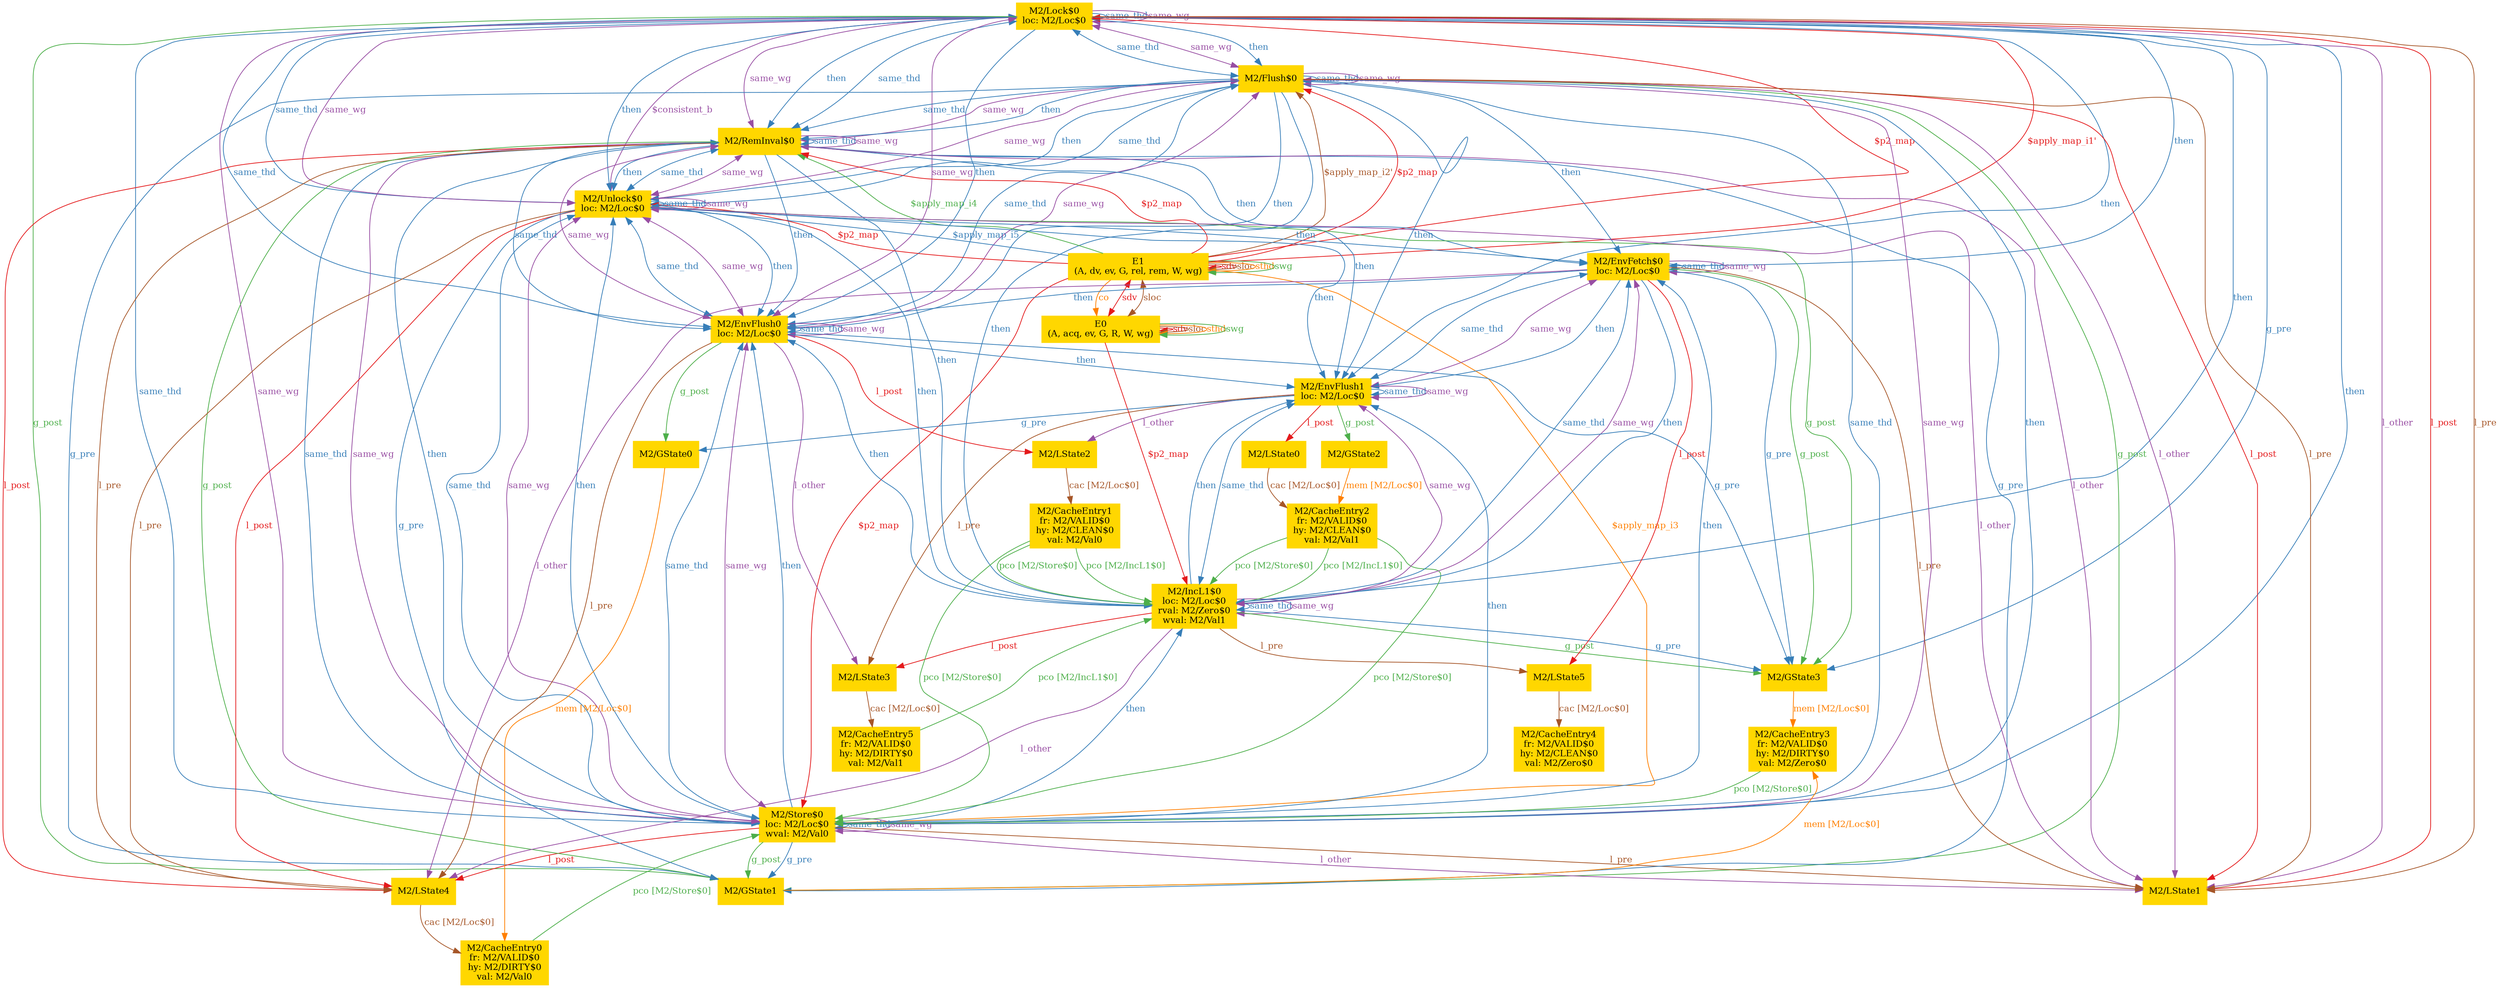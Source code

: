 digraph "graph" {
graph [fontsize=12]
node [fontsize=12]
edge [fontsize=12]
rankdir=TB;
"N26" -> "N13" [uuid = "<E1, M2/Lock$0>", color = "#e41a1c", fontcolor = "#e41a1c", style = "solid", label = "$apply_map_i1'", dir = "back", weight = "1"]
"N25" -> "N13" [uuid = "<E1, M2/Flush$0>", color = "#a65628", fontcolor = "#a65628", style = "solid", label = "$apply_map_i2'", dir = "back", weight = "1"]
"N13" -> "N8" [uuid = "<E1, M2/Store$0>", color = "#ff7f00", fontcolor = "#ff7f00", style = "solid", label = "$apply_map_i3", dir = "forward", weight = "1"]
"N24" -> "N13" [uuid = "<E1, M2/RemInval$0>", color = "#4daf4a", fontcolor = "#4daf4a", style = "solid", label = "$apply_map_i4", dir = "back", weight = "1"]
"N23" -> "N13" [uuid = "<E1, M2/Unlock$0>", color = "#377eb8", fontcolor = "#377eb8", style = "solid", label = "$apply_map_i5", dir = "back", weight = "1"]
"N26" -> "N23" [uuid = "<M2/Lock$0, M2/Unlock$0>", color = "#984ea3", fontcolor = "#984ea3", style = "solid", label = "$consistent_b", dir = "forward", weight = "1"]
"N12" -> "N11" [uuid = "<E0, M2/IncL1$0>", color = "#e41a1c", fontcolor = "#e41a1c", style = "solid", label = "$p2_map", dir = "forward", weight = "1"]
"N25" -> "N13" [uuid = "<E1, M2/Flush$0>", color = "#e41a1c", fontcolor = "#e41a1c", style = "solid", label = "$p2_map", dir = "back", weight = "1"]
"N26" -> "N13" [uuid = "<E1, M2/Lock$0>", color = "#e41a1c", fontcolor = "#e41a1c", style = "solid", label = "$p2_map", dir = "back", weight = "1"]
"N24" -> "N13" [uuid = "<E1, M2/RemInval$0>", color = "#e41a1c", fontcolor = "#e41a1c", style = "solid", label = "$p2_map", dir = "back", weight = "1"]
"N13" -> "N8" [uuid = "<E1, M2/Store$0>", color = "#e41a1c", fontcolor = "#e41a1c", style = "solid", label = "$p2_map", dir = "forward", weight = "1"]
"N23" -> "N13" [uuid = "<E1, M2/Unlock$0>", color = "#e41a1c", fontcolor = "#e41a1c", style = "solid", label = "$p2_map", dir = "back", weight = "1"]
"N19" -> "N14" [uuid = "<M2/LState0, M2/Loc$0, M2/CacheEntry2>", color = "#a65628", fontcolor = "#a65628", style = "solid", label = "cac [M2/Loc$0]", dir = "forward", weight = "1"]
"N18" -> "N17" [uuid = "<M2/LState2, M2/Loc$0, M2/CacheEntry1>", color = "#a65628", fontcolor = "#a65628", style = "solid", label = "cac [M2/Loc$0]", dir = "forward", weight = "1"]
"N4" -> "N3" [uuid = "<M2/LState3, M2/Loc$0, M2/CacheEntry5>", color = "#a65628", fontcolor = "#a65628", style = "solid", label = "cac [M2/Loc$0]", dir = "forward", weight = "1"]
"N7" -> "N6" [uuid = "<M2/LState4, M2/Loc$0, M2/CacheEntry0>", color = "#a65628", fontcolor = "#a65628", style = "solid", label = "cac [M2/Loc$0]", dir = "forward", weight = "1"]
"N2" -> "N1" [uuid = "<M2/LState5, M2/Loc$0, M2/CacheEntry4>", color = "#a65628", fontcolor = "#a65628", style = "solid", label = "cac [M2/Loc$0]", dir = "forward", weight = "1"]
"N13" -> "N12" [uuid = "<E1, E0>", color = "#ff7f00", fontcolor = "#ff7f00", style = "solid", label = "co", dir = "forward", weight = "1"]
"N22" -> "N10" [uuid = "<M2/EnvFetch$0, M2/GState3>", color = "#4daf4a", fontcolor = "#4daf4a", style = "solid", label = "g_post", dir = "forward", weight = "1"]
"N21" -> "N16" [uuid = "<M2/EnvFlush0, M2/GState0>", color = "#4daf4a", fontcolor = "#4daf4a", style = "solid", label = "g_post", dir = "forward", weight = "1"]
"N20" -> "N15" [uuid = "<M2/EnvFlush1, M2/GState2>", color = "#4daf4a", fontcolor = "#4daf4a", style = "solid", label = "g_post", dir = "forward", weight = "1"]
"N25" -> "N5" [uuid = "<M2/Flush$0, M2/GState1>", color = "#4daf4a", fontcolor = "#4daf4a", style = "solid", label = "g_post", dir = "forward", weight = "1"]
"N11" -> "N10" [uuid = "<M2/IncL1$0, M2/GState3>", color = "#4daf4a", fontcolor = "#4daf4a", style = "solid", label = "g_post", dir = "forward", weight = "1"]
"N26" -> "N5" [uuid = "<M2/Lock$0, M2/GState1>", color = "#4daf4a", fontcolor = "#4daf4a", style = "solid", label = "g_post", dir = "forward", weight = "1"]
"N24" -> "N5" [uuid = "<M2/RemInval$0, M2/GState1>", color = "#4daf4a", fontcolor = "#4daf4a", style = "solid", label = "g_post", dir = "forward", weight = "1"]
"N8" -> "N5" [uuid = "<M2/Store$0, M2/GState1>", color = "#4daf4a", fontcolor = "#4daf4a", style = "solid", label = "g_post", dir = "forward", weight = "1"]
"N23" -> "N10" [uuid = "<M2/Unlock$0, M2/GState3>", color = "#4daf4a", fontcolor = "#4daf4a", style = "solid", label = "g_post", dir = "forward", weight = "1"]
"N22" -> "N10" [uuid = "<M2/EnvFetch$0, M2/GState3>", color = "#377eb8", fontcolor = "#377eb8", style = "solid", label = "g_pre", dir = "forward", weight = "1"]
"N21" -> "N10" [uuid = "<M2/EnvFlush0, M2/GState3>", color = "#377eb8", fontcolor = "#377eb8", style = "solid", label = "g_pre", dir = "forward", weight = "1"]
"N20" -> "N16" [uuid = "<M2/EnvFlush1, M2/GState0>", color = "#377eb8", fontcolor = "#377eb8", style = "solid", label = "g_pre", dir = "forward", weight = "1"]
"N25" -> "N5" [uuid = "<M2/Flush$0, M2/GState1>", color = "#377eb8", fontcolor = "#377eb8", style = "solid", label = "g_pre", dir = "forward", weight = "1"]
"N11" -> "N10" [uuid = "<M2/IncL1$0, M2/GState3>", color = "#377eb8", fontcolor = "#377eb8", style = "solid", label = "g_pre", dir = "forward", weight = "1"]
"N26" -> "N10" [uuid = "<M2/Lock$0, M2/GState3>", color = "#377eb8", fontcolor = "#377eb8", style = "solid", label = "g_pre", dir = "forward", weight = "1"]
"N24" -> "N5" [uuid = "<M2/RemInval$0, M2/GState1>", color = "#377eb8", fontcolor = "#377eb8", style = "solid", label = "g_pre", dir = "forward", weight = "1"]
"N8" -> "N5" [uuid = "<M2/Store$0, M2/GState1>", color = "#377eb8", fontcolor = "#377eb8", style = "solid", label = "g_pre", dir = "forward", weight = "1"]
"N23" -> "N5" [uuid = "<M2/Unlock$0, M2/GState1>", color = "#377eb8", fontcolor = "#377eb8", style = "solid", label = "g_pre", dir = "forward", weight = "1"]
"N22" -> "N7" [uuid = "<M2/EnvFetch$0, M2/LState4>", color = "#984ea3", fontcolor = "#984ea3", style = "solid", label = "l_other", dir = "forward", weight = "1"]
"N21" -> "N4" [uuid = "<M2/EnvFlush0, M2/LState3>", color = "#984ea3", fontcolor = "#984ea3", style = "solid", label = "l_other", dir = "forward", weight = "1"]
"N20" -> "N18" [uuid = "<M2/EnvFlush1, M2/LState2>", color = "#984ea3", fontcolor = "#984ea3", style = "solid", label = "l_other", dir = "forward", weight = "1"]
"N25" -> "N0" [uuid = "<M2/Flush$0, M2/LState1>", color = "#984ea3", fontcolor = "#984ea3", style = "solid", label = "l_other", dir = "forward", weight = "1"]
"N11" -> "N7" [uuid = "<M2/IncL1$0, M2/LState4>", color = "#984ea3", fontcolor = "#984ea3", style = "solid", label = "l_other", dir = "forward", weight = "1"]
"N26" -> "N0" [uuid = "<M2/Lock$0, M2/LState1>", color = "#984ea3", fontcolor = "#984ea3", style = "solid", label = "l_other", dir = "forward", weight = "1"]
"N24" -> "N0" [uuid = "<M2/RemInval$0, M2/LState1>", color = "#984ea3", fontcolor = "#984ea3", style = "solid", label = "l_other", dir = "forward", weight = "1"]
"N8" -> "N0" [uuid = "<M2/Store$0, M2/LState1>", color = "#984ea3", fontcolor = "#984ea3", style = "solid", label = "l_other", dir = "forward", weight = "1"]
"N23" -> "N0" [uuid = "<M2/Unlock$0, M2/LState1>", color = "#984ea3", fontcolor = "#984ea3", style = "solid", label = "l_other", dir = "forward", weight = "1"]
"N22" -> "N2" [uuid = "<M2/EnvFetch$0, M2/LState5>", color = "#e41a1c", fontcolor = "#e41a1c", style = "solid", label = "l_post", dir = "forward", weight = "1"]
"N21" -> "N18" [uuid = "<M2/EnvFlush0, M2/LState2>", color = "#e41a1c", fontcolor = "#e41a1c", style = "solid", label = "l_post", dir = "forward", weight = "1"]
"N20" -> "N19" [uuid = "<M2/EnvFlush1, M2/LState0>", color = "#e41a1c", fontcolor = "#e41a1c", style = "solid", label = "l_post", dir = "forward", weight = "1"]
"N25" -> "N0" [uuid = "<M2/Flush$0, M2/LState1>", color = "#e41a1c", fontcolor = "#e41a1c", style = "solid", label = "l_post", dir = "forward", weight = "1"]
"N11" -> "N4" [uuid = "<M2/IncL1$0, M2/LState3>", color = "#e41a1c", fontcolor = "#e41a1c", style = "solid", label = "l_post", dir = "forward", weight = "1"]
"N26" -> "N0" [uuid = "<M2/Lock$0, M2/LState1>", color = "#e41a1c", fontcolor = "#e41a1c", style = "solid", label = "l_post", dir = "forward", weight = "1"]
"N24" -> "N7" [uuid = "<M2/RemInval$0, M2/LState4>", color = "#e41a1c", fontcolor = "#e41a1c", style = "solid", label = "l_post", dir = "forward", weight = "1"]
"N8" -> "N7" [uuid = "<M2/Store$0, M2/LState4>", color = "#e41a1c", fontcolor = "#e41a1c", style = "solid", label = "l_post", dir = "forward", weight = "1"]
"N23" -> "N7" [uuid = "<M2/Unlock$0, M2/LState4>", color = "#e41a1c", fontcolor = "#e41a1c", style = "solid", label = "l_post", dir = "forward", weight = "1"]
"N22" -> "N0" [uuid = "<M2/EnvFetch$0, M2/LState1>", color = "#a65628", fontcolor = "#a65628", style = "solid", label = "l_pre", dir = "forward", weight = "1"]
"N21" -> "N7" [uuid = "<M2/EnvFlush0, M2/LState4>", color = "#a65628", fontcolor = "#a65628", style = "solid", label = "l_pre", dir = "forward", weight = "1"]
"N20" -> "N4" [uuid = "<M2/EnvFlush1, M2/LState3>", color = "#a65628", fontcolor = "#a65628", style = "solid", label = "l_pre", dir = "forward", weight = "1"]
"N25" -> "N0" [uuid = "<M2/Flush$0, M2/LState1>", color = "#a65628", fontcolor = "#a65628", style = "solid", label = "l_pre", dir = "forward", weight = "1"]
"N11" -> "N2" [uuid = "<M2/IncL1$0, M2/LState5>", color = "#a65628", fontcolor = "#a65628", style = "solid", label = "l_pre", dir = "forward", weight = "1"]
"N26" -> "N0" [uuid = "<M2/Lock$0, M2/LState1>", color = "#a65628", fontcolor = "#a65628", style = "solid", label = "l_pre", dir = "forward", weight = "1"]
"N24" -> "N7" [uuid = "<M2/RemInval$0, M2/LState4>", color = "#a65628", fontcolor = "#a65628", style = "solid", label = "l_pre", dir = "forward", weight = "1"]
"N8" -> "N0" [uuid = "<M2/Store$0, M2/LState1>", color = "#a65628", fontcolor = "#a65628", style = "solid", label = "l_pre", dir = "forward", weight = "1"]
"N23" -> "N7" [uuid = "<M2/Unlock$0, M2/LState4>", color = "#a65628", fontcolor = "#a65628", style = "solid", label = "l_pre", dir = "forward", weight = "1"]
"N16" -> "N6" [uuid = "<M2/GState0, M2/Loc$0, M2/CacheEntry0>", color = "#ff7f00", fontcolor = "#ff7f00", style = "solid", label = "mem [M2/Loc$0]", dir = "forward", weight = "1"]
"N9" -> "N5" [uuid = "<M2/GState1, M2/Loc$0, M2/CacheEntry3>", color = "#ff7f00", fontcolor = "#ff7f00", style = "solid", label = "mem [M2/Loc$0]", dir = "back", weight = "1"]
"N15" -> "N14" [uuid = "<M2/GState2, M2/Loc$0, M2/CacheEntry2>", color = "#ff7f00", fontcolor = "#ff7f00", style = "solid", label = "mem [M2/Loc$0]", dir = "forward", weight = "1"]
"N10" -> "N9" [uuid = "<M2/GState3, M2/Loc$0, M2/CacheEntry3>", color = "#ff7f00", fontcolor = "#ff7f00", style = "solid", label = "mem [M2/Loc$0]", dir = "forward", weight = "1"]
"N8" -> "N6" [uuid = "<M2/CacheEntry0, M2/Store$0, M2/Store$0>", color = "#4daf4a", fontcolor = "#4daf4a", style = "solid", label = "pco [M2/Store$0]", dir = "back", weight = "1"]
"N17" -> "N11" [uuid = "<M2/CacheEntry1, M2/IncL1$0, M2/IncL1$0>", color = "#4daf4a", fontcolor = "#4daf4a", style = "solid", label = "pco [M2/IncL1$0]", dir = "forward", weight = "1"]
"N17" -> "N11" [uuid = "<M2/CacheEntry1, M2/Store$0, M2/IncL1$0>", color = "#4daf4a", fontcolor = "#4daf4a", style = "solid", label = "pco [M2/Store$0]", dir = "forward", weight = "1"]
"N17" -> "N8" [uuid = "<M2/CacheEntry1, M2/Store$0, M2/Store$0>", color = "#4daf4a", fontcolor = "#4daf4a", style = "solid", label = "pco [M2/Store$0]", dir = "forward", weight = "1"]
"N14" -> "N11" [uuid = "<M2/CacheEntry2, M2/IncL1$0, M2/IncL1$0>", color = "#4daf4a", fontcolor = "#4daf4a", style = "solid", label = "pco [M2/IncL1$0]", dir = "forward", weight = "1"]
"N14" -> "N11" [uuid = "<M2/CacheEntry2, M2/Store$0, M2/IncL1$0>", color = "#4daf4a", fontcolor = "#4daf4a", style = "solid", label = "pco [M2/Store$0]", dir = "forward", weight = "1"]
"N14" -> "N8" [uuid = "<M2/CacheEntry2, M2/Store$0, M2/Store$0>", color = "#4daf4a", fontcolor = "#4daf4a", style = "solid", label = "pco [M2/Store$0]", dir = "forward", weight = "1"]
"N9" -> "N8" [uuid = "<M2/CacheEntry3, M2/Store$0, M2/Store$0>", color = "#4daf4a", fontcolor = "#4daf4a", style = "solid", label = "pco [M2/Store$0]", dir = "forward", weight = "1"]
"N11" -> "N3" [uuid = "<M2/CacheEntry5, M2/IncL1$0, M2/IncL1$0>", color = "#4daf4a", fontcolor = "#4daf4a", style = "solid", label = "pco [M2/IncL1$0]", dir = "back", weight = "1"]
"N22" -> "N22" [uuid = "<M2/EnvFetch$0, M2/EnvFetch$0>", color = "#377eb8", fontcolor = "#377eb8", style = "solid", label = "same_thd", dir = "forward", weight = "1"]
"N22" -> "N20" [uuid = "<M2/EnvFetch$0, M2/EnvFlush1>", color = "#377eb8", fontcolor = "#377eb8", style = "solid", label = "same_thd", dir = "both", weight = "1"]
"N22" -> "N11" [uuid = "<M2/EnvFetch$0, M2/IncL1$0>", color = "#377eb8", fontcolor = "#377eb8", style = "solid", label = "same_thd", dir = "both", weight = "1"]
"N21" -> "N21" [uuid = "<M2/EnvFlush0, M2/EnvFlush0>", color = "#377eb8", fontcolor = "#377eb8", style = "solid", label = "same_thd", dir = "forward", weight = "1"]
"N25" -> "N21" [uuid = "<M2/EnvFlush0, M2/Flush$0>", color = "#377eb8", fontcolor = "#377eb8", style = "solid", label = "same_thd", dir = "both", weight = "1"]
"N26" -> "N21" [uuid = "<M2/EnvFlush0, M2/Lock$0>", color = "#377eb8", fontcolor = "#377eb8", style = "solid", label = "same_thd", dir = "both", weight = "1"]
"N24" -> "N21" [uuid = "<M2/EnvFlush0, M2/RemInval$0>", color = "#377eb8", fontcolor = "#377eb8", style = "solid", label = "same_thd", dir = "both", weight = "1"]
"N21" -> "N8" [uuid = "<M2/EnvFlush0, M2/Store$0>", color = "#377eb8", fontcolor = "#377eb8", style = "solid", label = "same_thd", dir = "both", weight = "1"]
"N23" -> "N21" [uuid = "<M2/EnvFlush0, M2/Unlock$0>", color = "#377eb8", fontcolor = "#377eb8", style = "solid", label = "same_thd", dir = "both", weight = "1"]
"N20" -> "N20" [uuid = "<M2/EnvFlush1, M2/EnvFlush1>", color = "#377eb8", fontcolor = "#377eb8", style = "solid", label = "same_thd", dir = "forward", weight = "1"]
"N20" -> "N11" [uuid = "<M2/EnvFlush1, M2/IncL1$0>", color = "#377eb8", fontcolor = "#377eb8", style = "solid", label = "same_thd", dir = "both", weight = "1"]
"N25" -> "N25" [uuid = "<M2/Flush$0, M2/Flush$0>", color = "#377eb8", fontcolor = "#377eb8", style = "solid", label = "same_thd", dir = "forward", weight = "1"]
"N26" -> "N25" [uuid = "<M2/Flush$0, M2/Lock$0>", color = "#377eb8", fontcolor = "#377eb8", style = "solid", label = "same_thd", dir = "both", weight = "1"]
"N25" -> "N24" [uuid = "<M2/Flush$0, M2/RemInval$0>", color = "#377eb8", fontcolor = "#377eb8", style = "solid", label = "same_thd", dir = "both", weight = "1"]
"N25" -> "N8" [uuid = "<M2/Flush$0, M2/Store$0>", color = "#377eb8", fontcolor = "#377eb8", style = "solid", label = "same_thd", dir = "both", weight = "1"]
"N25" -> "N23" [uuid = "<M2/Flush$0, M2/Unlock$0>", color = "#377eb8", fontcolor = "#377eb8", style = "solid", label = "same_thd", dir = "both", weight = "1"]
"N11" -> "N11" [uuid = "<M2/IncL1$0, M2/IncL1$0>", color = "#377eb8", fontcolor = "#377eb8", style = "solid", label = "same_thd", dir = "forward", weight = "1"]
"N26" -> "N26" [uuid = "<M2/Lock$0, M2/Lock$0>", color = "#377eb8", fontcolor = "#377eb8", style = "solid", label = "same_thd", dir = "forward", weight = "1"]
"N26" -> "N24" [uuid = "<M2/Lock$0, M2/RemInval$0>", color = "#377eb8", fontcolor = "#377eb8", style = "solid", label = "same_thd", dir = "both", weight = "1"]
"N26" -> "N8" [uuid = "<M2/Lock$0, M2/Store$0>", color = "#377eb8", fontcolor = "#377eb8", style = "solid", label = "same_thd", dir = "both", weight = "1"]
"N26" -> "N23" [uuid = "<M2/Lock$0, M2/Unlock$0>", color = "#377eb8", fontcolor = "#377eb8", style = "solid", label = "same_thd", dir = "both", weight = "1"]
"N24" -> "N24" [uuid = "<M2/RemInval$0, M2/RemInval$0>", color = "#377eb8", fontcolor = "#377eb8", style = "solid", label = "same_thd", dir = "forward", weight = "1"]
"N24" -> "N8" [uuid = "<M2/RemInval$0, M2/Store$0>", color = "#377eb8", fontcolor = "#377eb8", style = "solid", label = "same_thd", dir = "both", weight = "1"]
"N24" -> "N23" [uuid = "<M2/RemInval$0, M2/Unlock$0>", color = "#377eb8", fontcolor = "#377eb8", style = "solid", label = "same_thd", dir = "both", weight = "1"]
"N8" -> "N8" [uuid = "<M2/Store$0, M2/Store$0>", color = "#377eb8", fontcolor = "#377eb8", style = "solid", label = "same_thd", dir = "forward", weight = "1"]
"N23" -> "N8" [uuid = "<M2/Store$0, M2/Unlock$0>", color = "#377eb8", fontcolor = "#377eb8", style = "solid", label = "same_thd", dir = "both", weight = "1"]
"N23" -> "N23" [uuid = "<M2/Unlock$0, M2/Unlock$0>", color = "#377eb8", fontcolor = "#377eb8", style = "solid", label = "same_thd", dir = "forward", weight = "1"]
"N22" -> "N22" [uuid = "<M2/EnvFetch$0, M2/EnvFetch$0>", color = "#984ea3", fontcolor = "#984ea3", style = "solid", label = "same_wg", dir = "forward", weight = "1"]
"N22" -> "N20" [uuid = "<M2/EnvFetch$0, M2/EnvFlush1>", color = "#984ea3", fontcolor = "#984ea3", style = "solid", label = "same_wg", dir = "both", weight = "1"]
"N22" -> "N11" [uuid = "<M2/EnvFetch$0, M2/IncL1$0>", color = "#984ea3", fontcolor = "#984ea3", style = "solid", label = "same_wg", dir = "both", weight = "1"]
"N21" -> "N21" [uuid = "<M2/EnvFlush0, M2/EnvFlush0>", color = "#984ea3", fontcolor = "#984ea3", style = "solid", label = "same_wg", dir = "forward", weight = "1"]
"N25" -> "N21" [uuid = "<M2/EnvFlush0, M2/Flush$0>", color = "#984ea3", fontcolor = "#984ea3", style = "solid", label = "same_wg", dir = "both", weight = "1"]
"N26" -> "N21" [uuid = "<M2/EnvFlush0, M2/Lock$0>", color = "#984ea3", fontcolor = "#984ea3", style = "solid", label = "same_wg", dir = "both", weight = "1"]
"N24" -> "N21" [uuid = "<M2/EnvFlush0, M2/RemInval$0>", color = "#984ea3", fontcolor = "#984ea3", style = "solid", label = "same_wg", dir = "both", weight = "1"]
"N21" -> "N8" [uuid = "<M2/EnvFlush0, M2/Store$0>", color = "#984ea3", fontcolor = "#984ea3", style = "solid", label = "same_wg", dir = "both", weight = "1"]
"N23" -> "N21" [uuid = "<M2/EnvFlush0, M2/Unlock$0>", color = "#984ea3", fontcolor = "#984ea3", style = "solid", label = "same_wg", dir = "both", weight = "1"]
"N20" -> "N20" [uuid = "<M2/EnvFlush1, M2/EnvFlush1>", color = "#984ea3", fontcolor = "#984ea3", style = "solid", label = "same_wg", dir = "forward", weight = "1"]
"N20" -> "N11" [uuid = "<M2/EnvFlush1, M2/IncL1$0>", color = "#984ea3", fontcolor = "#984ea3", style = "solid", label = "same_wg", dir = "both", weight = "1"]
"N25" -> "N25" [uuid = "<M2/Flush$0, M2/Flush$0>", color = "#984ea3", fontcolor = "#984ea3", style = "solid", label = "same_wg", dir = "forward", weight = "1"]
"N26" -> "N25" [uuid = "<M2/Flush$0, M2/Lock$0>", color = "#984ea3", fontcolor = "#984ea3", style = "solid", label = "same_wg", dir = "both", weight = "1"]
"N25" -> "N24" [uuid = "<M2/Flush$0, M2/RemInval$0>", color = "#984ea3", fontcolor = "#984ea3", style = "solid", label = "same_wg", dir = "both", weight = "1"]
"N25" -> "N8" [uuid = "<M2/Flush$0, M2/Store$0>", color = "#984ea3", fontcolor = "#984ea3", style = "solid", label = "same_wg", dir = "both", weight = "1"]
"N25" -> "N23" [uuid = "<M2/Flush$0, M2/Unlock$0>", color = "#984ea3", fontcolor = "#984ea3", style = "solid", label = "same_wg", dir = "both", weight = "1"]
"N11" -> "N11" [uuid = "<M2/IncL1$0, M2/IncL1$0>", color = "#984ea3", fontcolor = "#984ea3", style = "solid", label = "same_wg", dir = "forward", weight = "1"]
"N26" -> "N26" [uuid = "<M2/Lock$0, M2/Lock$0>", color = "#984ea3", fontcolor = "#984ea3", style = "solid", label = "same_wg", dir = "forward", weight = "1"]
"N26" -> "N24" [uuid = "<M2/Lock$0, M2/RemInval$0>", color = "#984ea3", fontcolor = "#984ea3", style = "solid", label = "same_wg", dir = "both", weight = "1"]
"N26" -> "N8" [uuid = "<M2/Lock$0, M2/Store$0>", color = "#984ea3", fontcolor = "#984ea3", style = "solid", label = "same_wg", dir = "both", weight = "1"]
"N26" -> "N23" [uuid = "<M2/Lock$0, M2/Unlock$0>", color = "#984ea3", fontcolor = "#984ea3", style = "solid", label = "same_wg", dir = "both", weight = "1"]
"N24" -> "N24" [uuid = "<M2/RemInval$0, M2/RemInval$0>", color = "#984ea3", fontcolor = "#984ea3", style = "solid", label = "same_wg", dir = "forward", weight = "1"]
"N24" -> "N8" [uuid = "<M2/RemInval$0, M2/Store$0>", color = "#984ea3", fontcolor = "#984ea3", style = "solid", label = "same_wg", dir = "both", weight = "1"]
"N24" -> "N23" [uuid = "<M2/RemInval$0, M2/Unlock$0>", color = "#984ea3", fontcolor = "#984ea3", style = "solid", label = "same_wg", dir = "both", weight = "1"]
"N8" -> "N8" [uuid = "<M2/Store$0, M2/Store$0>", color = "#984ea3", fontcolor = "#984ea3", style = "solid", label = "same_wg", dir = "forward", weight = "1"]
"N23" -> "N8" [uuid = "<M2/Store$0, M2/Unlock$0>", color = "#984ea3", fontcolor = "#984ea3", style = "solid", label = "same_wg", dir = "both", weight = "1"]
"N23" -> "N23" [uuid = "<M2/Unlock$0, M2/Unlock$0>", color = "#984ea3", fontcolor = "#984ea3", style = "solid", label = "same_wg", dir = "forward", weight = "1"]
"N12" -> "N12" [uuid = "<E0, E0>", color = "#e41a1c", fontcolor = "#e41a1c", style = "solid", label = "sdv", dir = "forward", weight = "1"]
"N13" -> "N12" [uuid = "<E0, E1>", color = "#e41a1c", fontcolor = "#e41a1c", style = "solid", label = "sdv", dir = "both", weight = "1"]
"N13" -> "N13" [uuid = "<E1, E1>", color = "#e41a1c", fontcolor = "#e41a1c", style = "solid", label = "sdv", dir = "forward", weight = "1"]
"N12" -> "N12" [uuid = "<E0, E0>", color = "#a65628", fontcolor = "#a65628", style = "solid", label = "sloc", dir = "forward", weight = "1"]
"N13" -> "N12" [uuid = "<E0, E1>", color = "#a65628", fontcolor = "#a65628", style = "solid", label = "sloc", dir = "both", weight = "1"]
"N13" -> "N13" [uuid = "<E1, E1>", color = "#a65628", fontcolor = "#a65628", style = "solid", label = "sloc", dir = "forward", weight = "1"]
"N12" -> "N12" [uuid = "<E0, E0>", color = "#ff7f00", fontcolor = "#ff7f00", style = "solid", label = "sthd", dir = "forward", weight = "1"]
"N13" -> "N13" [uuid = "<E1, E1>", color = "#ff7f00", fontcolor = "#ff7f00", style = "solid", label = "sthd", dir = "forward", weight = "1"]
"N12" -> "N12" [uuid = "<E0, E0>", color = "#4daf4a", fontcolor = "#4daf4a", style = "solid", label = "swg", dir = "forward", weight = "1"]
"N13" -> "N13" [uuid = "<E1, E1>", color = "#4daf4a", fontcolor = "#4daf4a", style = "solid", label = "swg", dir = "forward", weight = "1"]
"N22" -> "N21" [uuid = "<M2/EnvFetch$0, M2/EnvFlush0>", color = "#377eb8", fontcolor = "#377eb8", style = "solid", label = "then", dir = "forward", weight = "1"]
"N22" -> "N20" [uuid = "<M2/EnvFetch$0, M2/EnvFlush1>", color = "#377eb8", fontcolor = "#377eb8", style = "solid", label = "then", dir = "forward", weight = "1"]
"N22" -> "N11" [uuid = "<M2/EnvFetch$0, M2/IncL1$0>", color = "#377eb8", fontcolor = "#377eb8", style = "solid", label = "then", dir = "forward", weight = "1"]
"N21" -> "N20" [uuid = "<M2/EnvFlush0, M2/EnvFlush1>", color = "#377eb8", fontcolor = "#377eb8", style = "solid", label = "then", dir = "forward", weight = "1"]
"N25" -> "N22" [uuid = "<M2/Flush$0, M2/EnvFetch$0>", color = "#377eb8", fontcolor = "#377eb8", style = "solid", label = "then", dir = "forward", weight = "1"]
"N25" -> "N21" [uuid = "<M2/Flush$0, M2/EnvFlush0>", color = "#377eb8", fontcolor = "#377eb8", style = "solid", label = "then", dir = "forward", weight = "1"]
"N25" -> "N20" [uuid = "<M2/Flush$0, M2/EnvFlush1>", color = "#377eb8", fontcolor = "#377eb8", style = "solid", label = "then", dir = "forward", weight = "1"]
"N25" -> "N11" [uuid = "<M2/Flush$0, M2/IncL1$0>", color = "#377eb8", fontcolor = "#377eb8", style = "solid", label = "then", dir = "forward", weight = "1"]
"N25" -> "N24" [uuid = "<M2/Flush$0, M2/RemInval$0>", color = "#377eb8", fontcolor = "#377eb8", style = "solid", label = "then", dir = "forward", weight = "1"]
"N25" -> "N8" [uuid = "<M2/Flush$0, M2/Store$0>", color = "#377eb8", fontcolor = "#377eb8", style = "solid", label = "then", dir = "forward", weight = "1"]
"N25" -> "N23" [uuid = "<M2/Flush$0, M2/Unlock$0>", color = "#377eb8", fontcolor = "#377eb8", style = "solid", label = "then", dir = "forward", weight = "1"]
"N21" -> "N11" [uuid = "<M2/IncL1$0, M2/EnvFlush0>", color = "#377eb8", fontcolor = "#377eb8", style = "solid", label = "then", dir = "back", weight = "1"]
"N20" -> "N11" [uuid = "<M2/IncL1$0, M2/EnvFlush1>", color = "#377eb8", fontcolor = "#377eb8", style = "solid", label = "then", dir = "back", weight = "1"]
"N26" -> "N22" [uuid = "<M2/Lock$0, M2/EnvFetch$0>", color = "#377eb8", fontcolor = "#377eb8", style = "solid", label = "then", dir = "forward", weight = "1"]
"N26" -> "N21" [uuid = "<M2/Lock$0, M2/EnvFlush0>", color = "#377eb8", fontcolor = "#377eb8", style = "solid", label = "then", dir = "forward", weight = "1"]
"N26" -> "N20" [uuid = "<M2/Lock$0, M2/EnvFlush1>", color = "#377eb8", fontcolor = "#377eb8", style = "solid", label = "then", dir = "forward", weight = "1"]
"N26" -> "N25" [uuid = "<M2/Lock$0, M2/Flush$0>", color = "#377eb8", fontcolor = "#377eb8", style = "solid", label = "then", dir = "forward", weight = "1"]
"N26" -> "N11" [uuid = "<M2/Lock$0, M2/IncL1$0>", color = "#377eb8", fontcolor = "#377eb8", style = "solid", label = "then", dir = "forward", weight = "1"]
"N26" -> "N24" [uuid = "<M2/Lock$0, M2/RemInval$0>", color = "#377eb8", fontcolor = "#377eb8", style = "solid", label = "then", dir = "forward", weight = "1"]
"N26" -> "N8" [uuid = "<M2/Lock$0, M2/Store$0>", color = "#377eb8", fontcolor = "#377eb8", style = "solid", label = "then", dir = "forward", weight = "1"]
"N26" -> "N23" [uuid = "<M2/Lock$0, M2/Unlock$0>", color = "#377eb8", fontcolor = "#377eb8", style = "solid", label = "then", dir = "forward", weight = "1"]
"N24" -> "N22" [uuid = "<M2/RemInval$0, M2/EnvFetch$0>", color = "#377eb8", fontcolor = "#377eb8", style = "solid", label = "then", dir = "forward", weight = "1"]
"N24" -> "N21" [uuid = "<M2/RemInval$0, M2/EnvFlush0>", color = "#377eb8", fontcolor = "#377eb8", style = "solid", label = "then", dir = "forward", weight = "1"]
"N24" -> "N20" [uuid = "<M2/RemInval$0, M2/EnvFlush1>", color = "#377eb8", fontcolor = "#377eb8", style = "solid", label = "then", dir = "forward", weight = "1"]
"N24" -> "N11" [uuid = "<M2/RemInval$0, M2/IncL1$0>", color = "#377eb8", fontcolor = "#377eb8", style = "solid", label = "then", dir = "forward", weight = "1"]
"N24" -> "N23" [uuid = "<M2/RemInval$0, M2/Unlock$0>", color = "#377eb8", fontcolor = "#377eb8", style = "solid", label = "then", dir = "forward", weight = "1"]
"N22" -> "N8" [uuid = "<M2/Store$0, M2/EnvFetch$0>", color = "#377eb8", fontcolor = "#377eb8", style = "solid", label = "then", dir = "back", weight = "1"]
"N21" -> "N8" [uuid = "<M2/Store$0, M2/EnvFlush0>", color = "#377eb8", fontcolor = "#377eb8", style = "solid", label = "then", dir = "back", weight = "1"]
"N20" -> "N8" [uuid = "<M2/Store$0, M2/EnvFlush1>", color = "#377eb8", fontcolor = "#377eb8", style = "solid", label = "then", dir = "back", weight = "1"]
"N11" -> "N8" [uuid = "<M2/Store$0, M2/IncL1$0>", color = "#377eb8", fontcolor = "#377eb8", style = "solid", label = "then", dir = "back", weight = "1"]
"N24" -> "N8" [uuid = "<M2/Store$0, M2/RemInval$0>", color = "#377eb8", fontcolor = "#377eb8", style = "solid", label = "then", dir = "back", weight = "1"]
"N23" -> "N8" [uuid = "<M2/Store$0, M2/Unlock$0>", color = "#377eb8", fontcolor = "#377eb8", style = "solid", label = "then", dir = "back", weight = "1"]
"N23" -> "N22" [uuid = "<M2/Unlock$0, M2/EnvFetch$0>", color = "#377eb8", fontcolor = "#377eb8", style = "solid", label = "then", dir = "forward", weight = "1"]
"N23" -> "N21" [uuid = "<M2/Unlock$0, M2/EnvFlush0>", color = "#377eb8", fontcolor = "#377eb8", style = "solid", label = "then", dir = "forward", weight = "1"]
"N23" -> "N20" [uuid = "<M2/Unlock$0, M2/EnvFlush1>", color = "#377eb8", fontcolor = "#377eb8", style = "solid", label = "then", dir = "forward", weight = "1"]
"N23" -> "N11" [uuid = "<M2/Unlock$0, M2/IncL1$0>", color = "#377eb8", fontcolor = "#377eb8", style = "solid", label = "then", dir = "forward", weight = "1"]
"N0" [uuid="M2/LState1", label="M2/LState1", color="#ffd700", fontcolor = "#000000", shape = "box", style = "filled, solid"]
"N1" [uuid="M2/CacheEntry4", label="M2/CacheEntry4\nfr: M2/VALID$0\nhy: M2/CLEAN$0\nval: M2/Zero$0", color="#ffd700", fontcolor = "#000000", shape = "box", style = "filled, solid"]
"N2" [uuid="M2/LState5", label="M2/LState5", color="#ffd700", fontcolor = "#000000", shape = "box", style = "filled, solid"]
"N3" [uuid="M2/CacheEntry5", label="M2/CacheEntry5\nfr: M2/VALID$0\nhy: M2/DIRTY$0\nval: M2/Val1", color="#ffd700", fontcolor = "#000000", shape = "box", style = "filled, solid"]
"N4" [uuid="M2/LState3", label="M2/LState3", color="#ffd700", fontcolor = "#000000", shape = "box", style = "filled, solid"]
"N5" [uuid="M2/GState1", label="M2/GState1", color="#ffd700", fontcolor = "#000000", shape = "box", style = "filled, solid"]
"N6" [uuid="M2/CacheEntry0", label="M2/CacheEntry0\nfr: M2/VALID$0\nhy: M2/DIRTY$0\nval: M2/Val0", color="#ffd700", fontcolor = "#000000", shape = "box", style = "filled, solid"]
"N7" [uuid="M2/LState4", label="M2/LState4", color="#ffd700", fontcolor = "#000000", shape = "box", style = "filled, solid"]
"N8" [uuid="M2/Store$0", label="M2/Store$0\nloc: M2/Loc$0\nwval: M2/Val0", color="#ffd700", fontcolor = "#000000", shape = "box", style = "filled, solid"]
"N9" [uuid="M2/CacheEntry3", label="M2/CacheEntry3\nfr: M2/VALID$0\nhy: M2/DIRTY$0\nval: M2/Zero$0", color="#ffd700", fontcolor = "#000000", shape = "box", style = "filled, solid"]
"N10" [uuid="M2/GState3", label="M2/GState3", color="#ffd700", fontcolor = "#000000", shape = "box", style = "filled, solid"]
"N11" [uuid="M2/IncL1$0", label="M2/IncL1$0\nloc: M2/Loc$0\nrval: M2/Zero$0\nwval: M2/Val1", color="#ffd700", fontcolor = "#000000", shape = "box", style = "filled, solid"]
"N12" [uuid="E0", label="E0\n(A, acq, ev, G, R, W, wg)", color="#ffd700", fontcolor = "#000000", shape = "box", style = "filled, solid"]
"N13" [uuid="E1", label="E1\n(A, dv, ev, G, rel, rem, W, wg)", color="#ffd700", fontcolor = "#000000", shape = "box", style = "filled, solid"]
"N14" [uuid="M2/CacheEntry2", label="M2/CacheEntry2\nfr: M2/VALID$0\nhy: M2/CLEAN$0\nval: M2/Val1", color="#ffd700", fontcolor = "#000000", shape = "box", style = "filled, solid"]
"N15" [uuid="M2/GState2", label="M2/GState2", color="#ffd700", fontcolor = "#000000", shape = "box", style = "filled, solid"]
"N16" [uuid="M2/GState0", label="M2/GState0", color="#ffd700", fontcolor = "#000000", shape = "box", style = "filled, solid"]
"N17" [uuid="M2/CacheEntry1", label="M2/CacheEntry1\nfr: M2/VALID$0\nhy: M2/CLEAN$0\nval: M2/Val0", color="#ffd700", fontcolor = "#000000", shape = "box", style = "filled, solid"]
"N18" [uuid="M2/LState2", label="M2/LState2", color="#ffd700", fontcolor = "#000000", shape = "box", style = "filled, solid"]
"N19" [uuid="M2/LState0", label="M2/LState0", color="#ffd700", fontcolor = "#000000", shape = "box", style = "filled, solid"]
"N20" [uuid="M2/EnvFlush1", label="M2/EnvFlush1\nloc: M2/Loc$0", color="#ffd700", fontcolor = "#000000", shape = "box", style = "filled, solid"]
"N21" [uuid="M2/EnvFlush0", label="M2/EnvFlush0\nloc: M2/Loc$0", color="#ffd700", fontcolor = "#000000", shape = "box", style = "filled, solid"]
"N22" [uuid="M2/EnvFetch$0", label="M2/EnvFetch$0\nloc: M2/Loc$0", color="#ffd700", fontcolor = "#000000", shape = "box", style = "filled, solid"]
"N23" [uuid="M2/Unlock$0", label="M2/Unlock$0\nloc: M2/Loc$0", color="#ffd700", fontcolor = "#000000", shape = "box", style = "filled, solid"]
"N24" [uuid="M2/RemInval$0", label="M2/RemInval$0", color="#ffd700", fontcolor = "#000000", shape = "box", style = "filled, solid"]
"N25" [uuid="M2/Flush$0", label="M2/Flush$0", color="#ffd700", fontcolor = "#000000", shape = "box", style = "filled, solid"]
"N26" [uuid="M2/Lock$0", label="M2/Lock$0\nloc: M2/Loc$0", color="#ffd700", fontcolor = "#000000", shape = "box", style = "filled, solid"]
}
